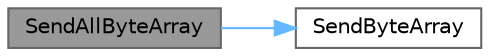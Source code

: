 digraph "SendAllByteArray"
{
 // LATEX_PDF_SIZE
  bgcolor="transparent";
  edge [fontname=Helvetica,fontsize=10,labelfontname=Helvetica,labelfontsize=10];
  node [fontname=Helvetica,fontsize=10,shape=box,height=0.2,width=0.4];
  rankdir="LR";
  Node1 [id="Node000001",label="SendAllByteArray",height=0.2,width=0.4,color="gray40", fillcolor="grey60", style="filled", fontcolor="black",tooltip="给所有客户端发送二进制数据"];
  Node1 -> Node2 [id="edge1_Node000001_Node000002",color="steelblue1",style="solid",tooltip=" "];
  Node2 [id="Node000002",label="SendByteArray",height=0.2,width=0.4,color="grey40", fillcolor="white", style="filled",URL="$class_c_web_socket_server.html#aca2f6135adf188d8f0700f18d7f78ec4",tooltip="给指定客户端发送二进制数据"];
}
